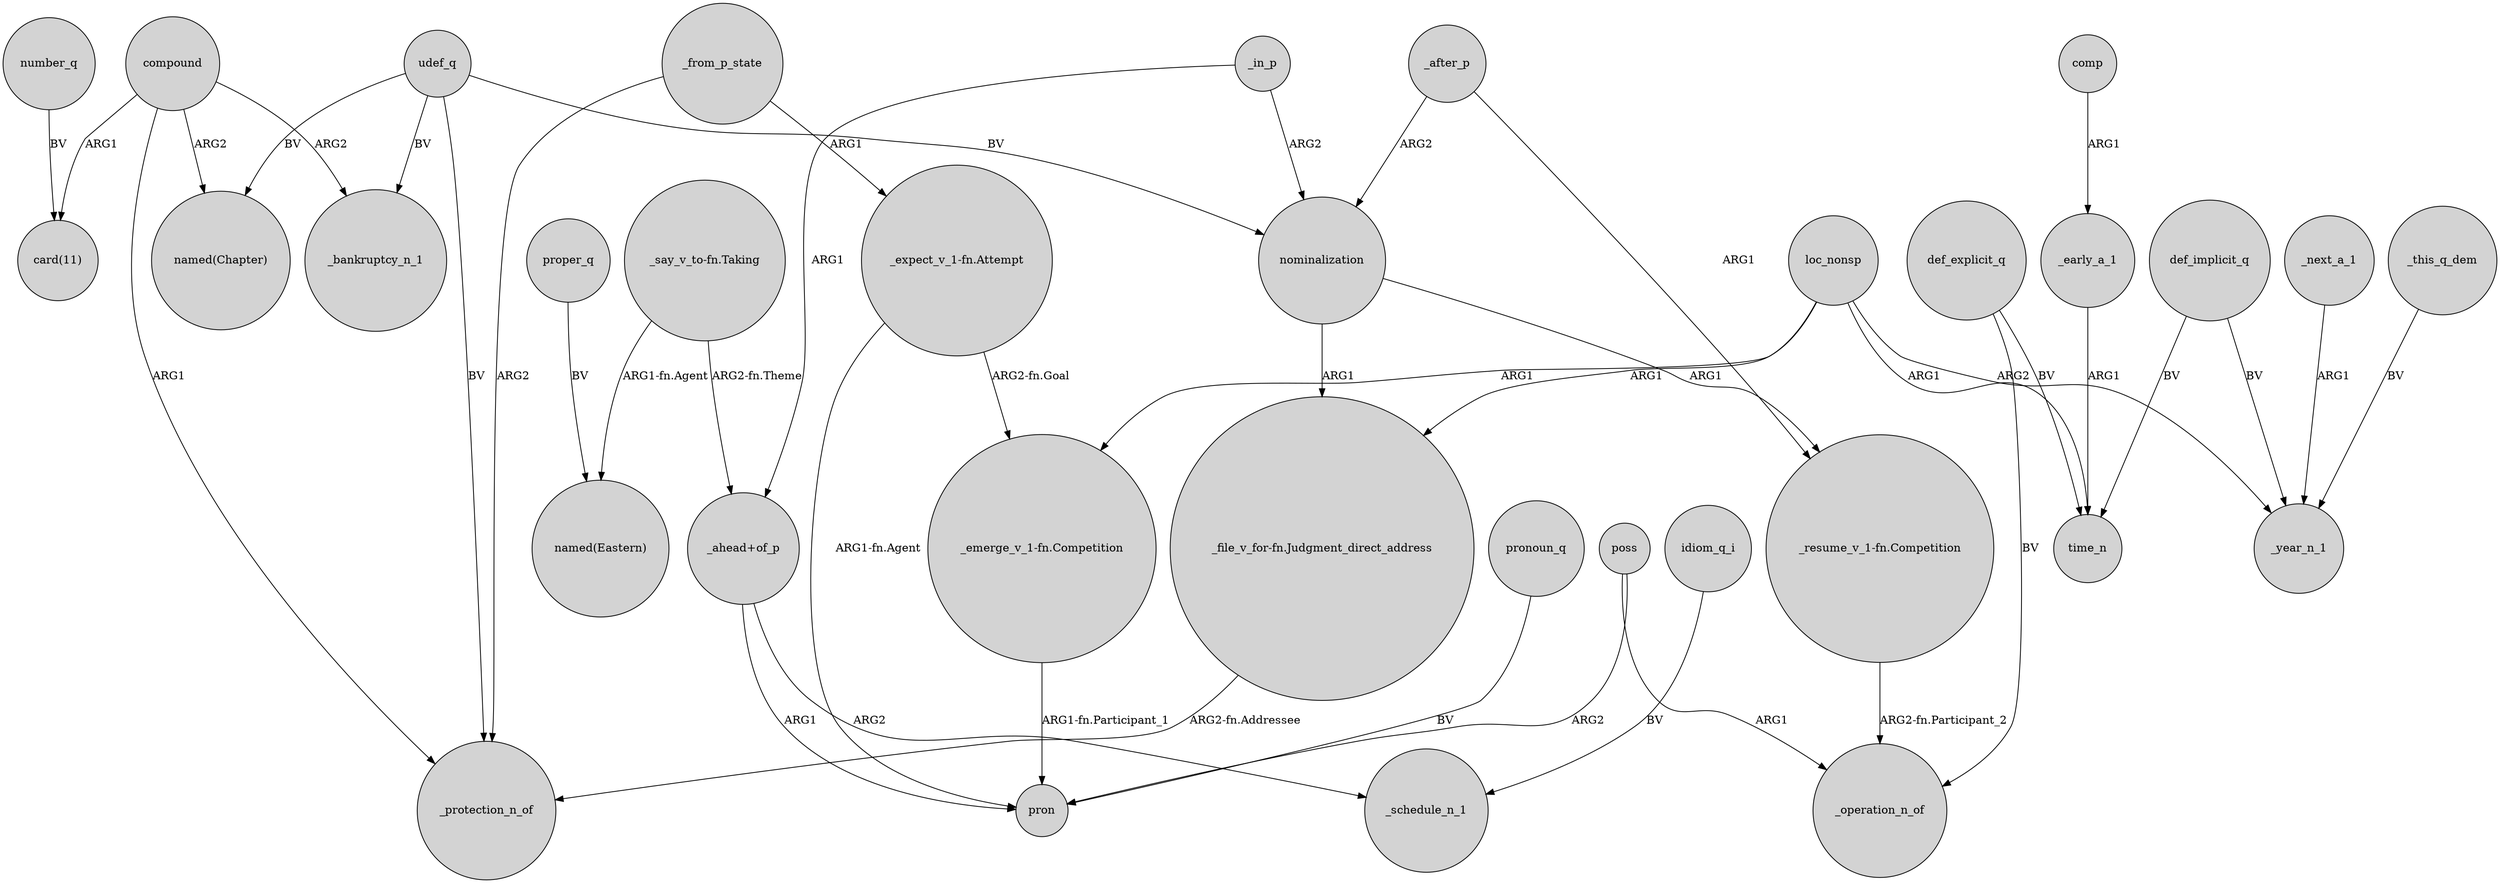 digraph {
	node [shape=circle style=filled]
	_early_a_1 -> time_n [label=ARG1]
	loc_nonsp -> "_file_v_for-fn.Judgment_direct_address" [label=ARG1]
	"_expect_v_1-fn.Attempt" -> "_emerge_v_1-fn.Competition" [label="ARG2-fn.Goal"]
	proper_q -> "named(Eastern)" [label=BV]
	"_expect_v_1-fn.Attempt" -> pron [label="ARG1-fn.Agent"]
	compound -> "card(11)" [label=ARG1]
	idiom_q_i -> _schedule_n_1 [label=BV]
	_in_p -> "_ahead+of_p" [label=ARG1]
	_after_p -> "_resume_v_1-fn.Competition" [label=ARG1]
	def_implicit_q -> _year_n_1 [label=BV]
	udef_q -> nominalization [label=BV]
	poss -> _operation_n_of [label=ARG1]
	"_say_v_to-fn.Taking" -> "_ahead+of_p" [label="ARG2-fn.Theme"]
	"_ahead+of_p" -> pron [label=ARG1]
	"_resume_v_1-fn.Competition" -> _operation_n_of [label="ARG2-fn.Participant_2"]
	comp -> _early_a_1 [label=ARG1]
	_from_p_state -> _protection_n_of [label=ARG2]
	loc_nonsp -> "_emerge_v_1-fn.Competition" [label=ARG1]
	compound -> _bankruptcy_n_1 [label=ARG2]
	loc_nonsp -> _year_n_1 [label=ARG2]
	nominalization -> "_file_v_for-fn.Judgment_direct_address" [label=ARG1]
	compound -> "named(Chapter)" [label=ARG2]
	_after_p -> nominalization [label=ARG2]
	pronoun_q -> pron [label=BV]
	poss -> pron [label=ARG2]
	udef_q -> _protection_n_of [label=BV]
	_from_p_state -> "_expect_v_1-fn.Attempt" [label=ARG1]
	"_emerge_v_1-fn.Competition" -> pron [label="ARG1-fn.Participant_1"]
	_this_q_dem -> _year_n_1 [label=BV]
	compound -> _protection_n_of [label=ARG1]
	loc_nonsp -> time_n [label=ARG1]
	"_ahead+of_p" -> _schedule_n_1 [label=ARG2]
	"_file_v_for-fn.Judgment_direct_address" -> _protection_n_of [label="ARG2-fn.Addressee"]
	def_explicit_q -> _operation_n_of [label=BV]
	udef_q -> "named(Chapter)" [label=BV]
	def_explicit_q -> time_n [label=BV]
	udef_q -> _bankruptcy_n_1 [label=BV]
	_next_a_1 -> _year_n_1 [label=ARG1]
	_in_p -> nominalization [label=ARG2]
	"_say_v_to-fn.Taking" -> "named(Eastern)" [label="ARG1-fn.Agent"]
	number_q -> "card(11)" [label=BV]
	def_implicit_q -> time_n [label=BV]
	nominalization -> "_resume_v_1-fn.Competition" [label=ARG1]
}
